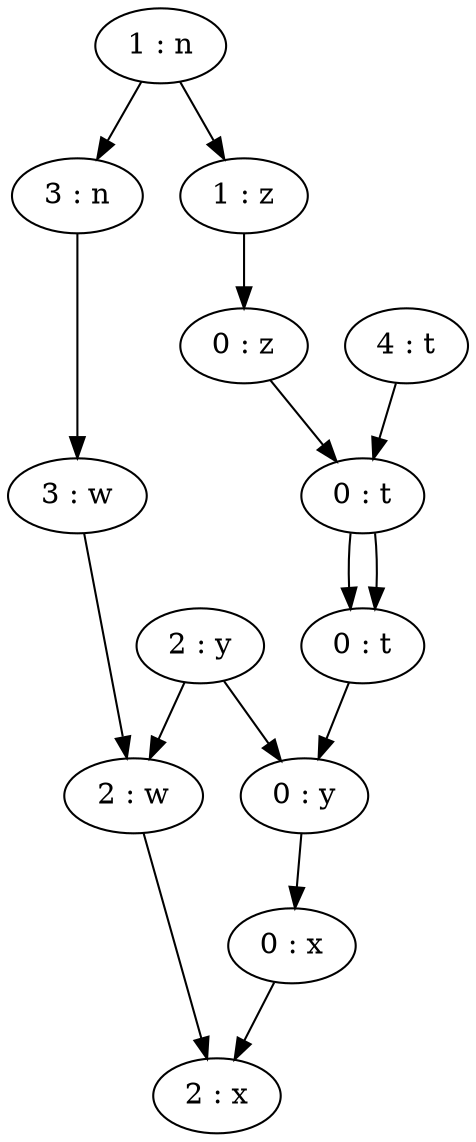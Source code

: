 digraph Trace {
0 [label="1 : n"]
1 [label="4 : t"]
2 [label="3 : n"]
3 [label="1 : z"]
4 [label="3 : w"]
5 [label="2 : y"]
6 [label="2 : w"]
7 [label="0 : z"]
8 [label="0 : t"]
9 [label="0 : t"]
10 [label="0 : y"]
11 [label="0 : x"]
12 [label="2 : x"]
  6 -> 12
  11 -> 12
  10 -> 11
  9 -> 10
  5 -> 10
  8 -> 9
  8 -> 9
  7 -> 8
  1 -> 8
  3 -> 7
  5 -> 6
  4 -> 6
  2 -> 4
  0 -> 3
  0 -> 2
}
